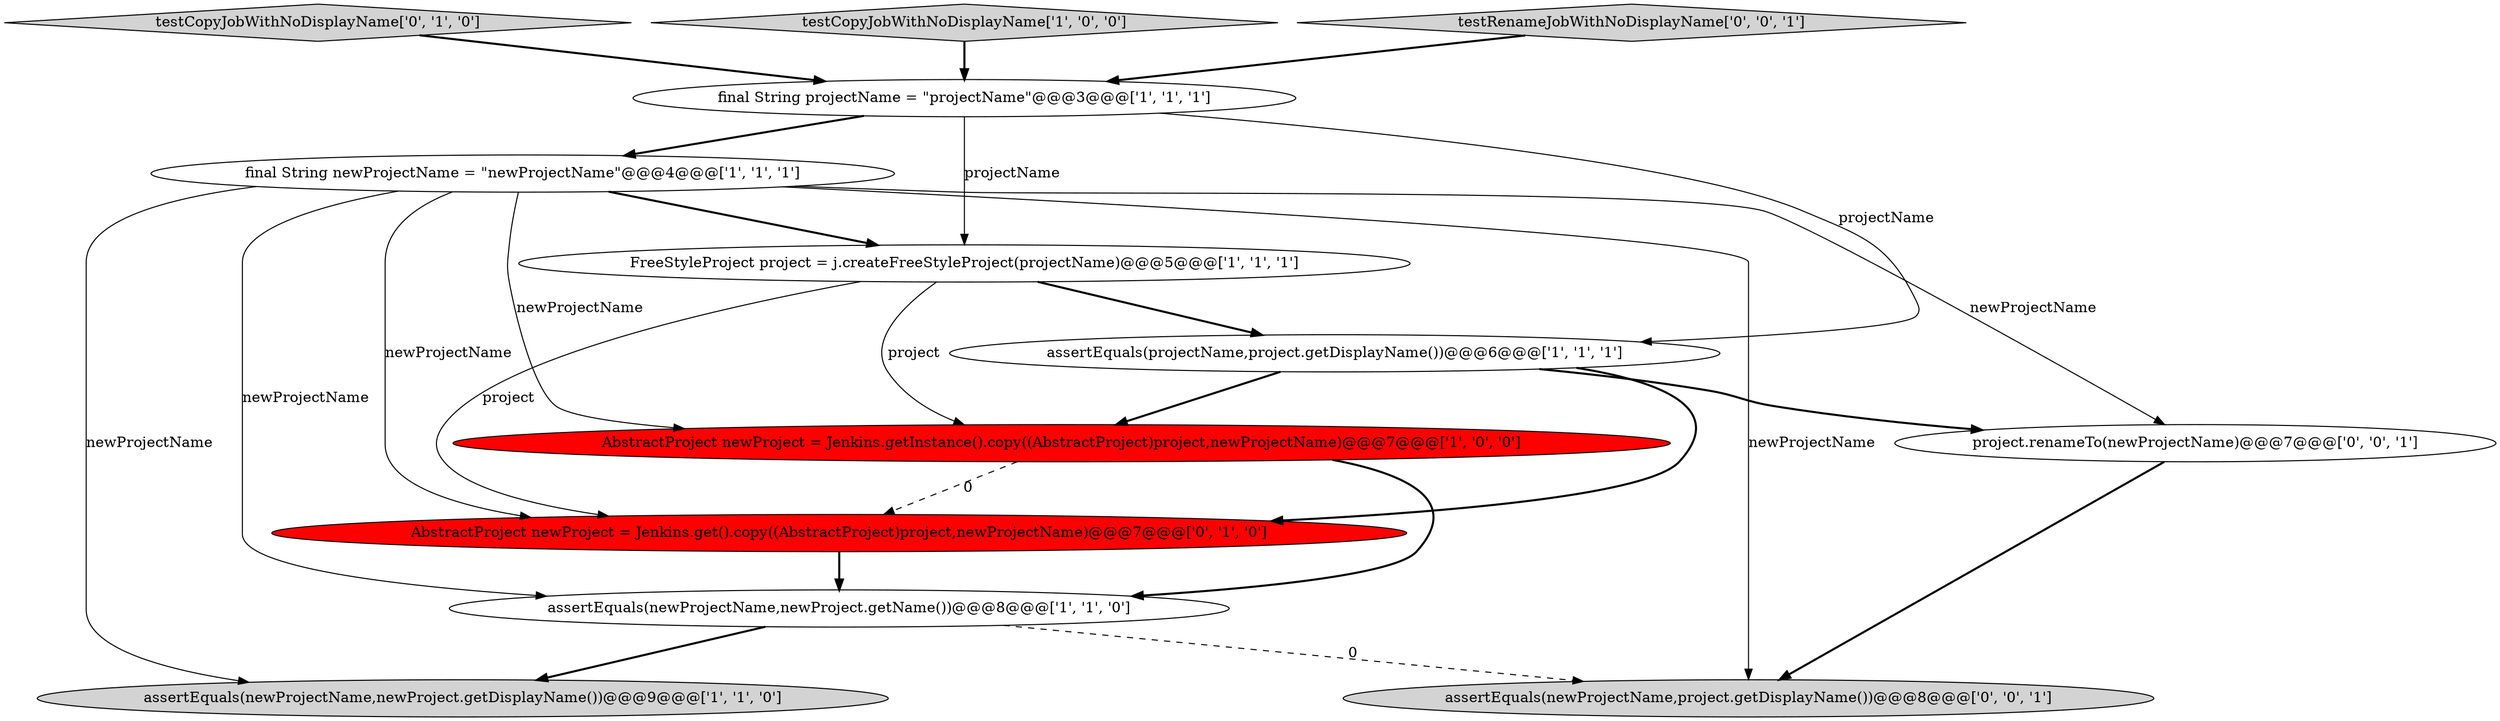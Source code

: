 digraph {
2 [style = filled, label = "AbstractProject newProject = Jenkins.getInstance().copy((AbstractProject)project,newProjectName)@@@7@@@['1', '0', '0']", fillcolor = red, shape = ellipse image = "AAA1AAABBB1BBB"];
5 [style = filled, label = "assertEquals(newProjectName,newProject.getDisplayName())@@@9@@@['1', '1', '0']", fillcolor = lightgray, shape = ellipse image = "AAA0AAABBB1BBB"];
9 [style = filled, label = "testCopyJobWithNoDisplayName['0', '1', '0']", fillcolor = lightgray, shape = diamond image = "AAA0AAABBB2BBB"];
10 [style = filled, label = "project.renameTo(newProjectName)@@@7@@@['0', '0', '1']", fillcolor = white, shape = ellipse image = "AAA0AAABBB3BBB"];
0 [style = filled, label = "final String projectName = \"projectName\"@@@3@@@['1', '1', '1']", fillcolor = white, shape = ellipse image = "AAA0AAABBB1BBB"];
11 [style = filled, label = "assertEquals(newProjectName,project.getDisplayName())@@@8@@@['0', '0', '1']", fillcolor = lightgray, shape = ellipse image = "AAA0AAABBB3BBB"];
4 [style = filled, label = "assertEquals(newProjectName,newProject.getName())@@@8@@@['1', '1', '0']", fillcolor = white, shape = ellipse image = "AAA0AAABBB1BBB"];
1 [style = filled, label = "assertEquals(projectName,project.getDisplayName())@@@6@@@['1', '1', '1']", fillcolor = white, shape = ellipse image = "AAA0AAABBB1BBB"];
7 [style = filled, label = "FreeStyleProject project = j.createFreeStyleProject(projectName)@@@5@@@['1', '1', '1']", fillcolor = white, shape = ellipse image = "AAA0AAABBB1BBB"];
8 [style = filled, label = "AbstractProject newProject = Jenkins.get().copy((AbstractProject)project,newProjectName)@@@7@@@['0', '1', '0']", fillcolor = red, shape = ellipse image = "AAA1AAABBB2BBB"];
3 [style = filled, label = "final String newProjectName = \"newProjectName\"@@@4@@@['1', '1', '1']", fillcolor = white, shape = ellipse image = "AAA0AAABBB1BBB"];
6 [style = filled, label = "testCopyJobWithNoDisplayName['1', '0', '0']", fillcolor = lightgray, shape = diamond image = "AAA0AAABBB1BBB"];
12 [style = filled, label = "testRenameJobWithNoDisplayName['0', '0', '1']", fillcolor = lightgray, shape = diamond image = "AAA0AAABBB3BBB"];
0->3 [style = bold, label=""];
3->10 [style = solid, label="newProjectName"];
7->1 [style = bold, label=""];
1->8 [style = bold, label=""];
7->2 [style = solid, label="project"];
9->0 [style = bold, label=""];
0->7 [style = solid, label="projectName"];
6->0 [style = bold, label=""];
3->11 [style = solid, label="newProjectName"];
3->2 [style = solid, label="newProjectName"];
2->4 [style = bold, label=""];
12->0 [style = bold, label=""];
2->8 [style = dashed, label="0"];
3->5 [style = solid, label="newProjectName"];
3->8 [style = solid, label="newProjectName"];
3->4 [style = solid, label="newProjectName"];
3->7 [style = bold, label=""];
7->8 [style = solid, label="project"];
0->1 [style = solid, label="projectName"];
1->2 [style = bold, label=""];
8->4 [style = bold, label=""];
4->11 [style = dashed, label="0"];
1->10 [style = bold, label=""];
4->5 [style = bold, label=""];
10->11 [style = bold, label=""];
}
